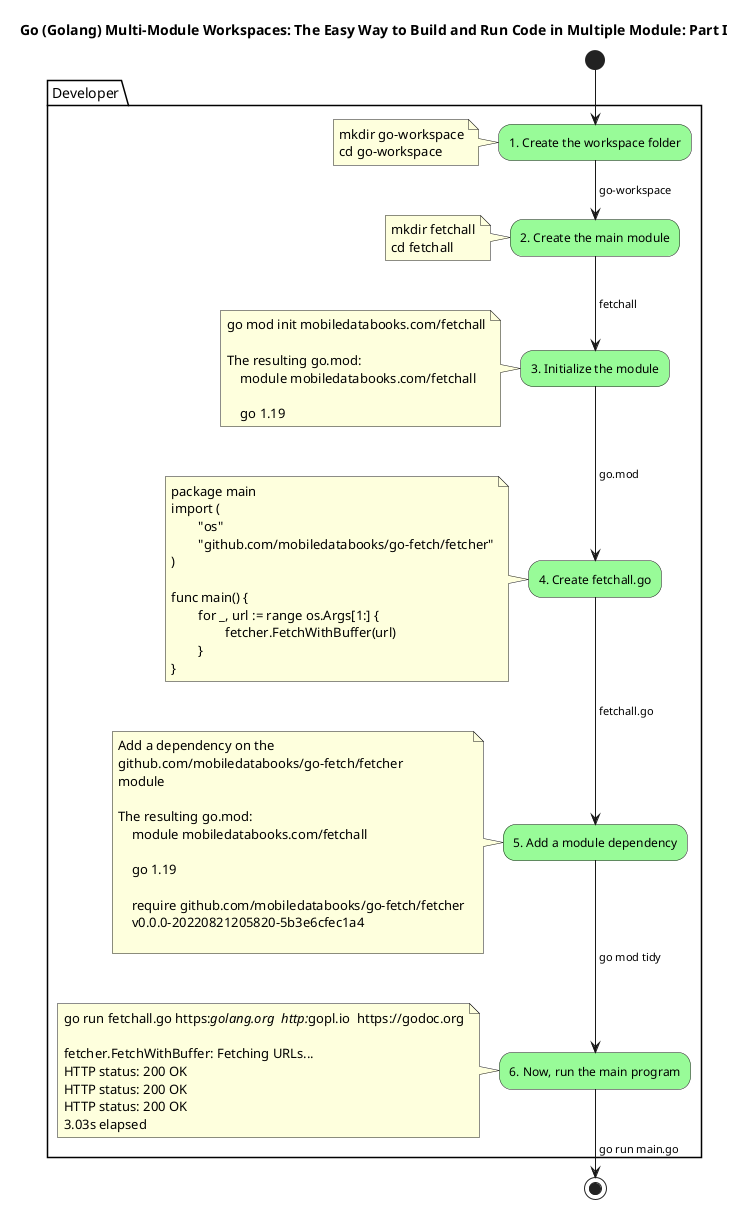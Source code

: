[plantuml]
----
@startuml
start

title Go (Golang) Multi-Module Workspaces: The Easy Way to Build and Run Code in Multiple Module: Part I

package "Developer" {
    #palegreen:1. Create the workspace folder;
    -> go-workspace;
    note left
        mkdir go-workspace
        cd go-workspace
    end note
    #palegreen:2. Create the main module;
    -> fetchall;
    note left
        mkdir fetchall
        cd fetchall
    end note
    #palegreen:3. Initialize the module;
    -> go.mod;
    note left
        go mod init mobiledatabooks.com/fetchall

        The resulting go.mod:
            module mobiledatabooks.com/fetchall

            go 1.19
    end note
    #palegreen:4. Create fetchall.go;
    -> fetchall.go;
    note left
package main
import (
	"os"
	"github.com/mobiledatabooks/go-fetch/fetcher"
)

func main() {
	for _, url := range os.Args[1:] {
		fetcher.FetchWithBuffer(url)
	}
}
    end note

    #palegreen:5. Add a module dependency;
    -> go mod tidy;
    note left
        Add a dependency on the 
        github.com/mobiledatabooks/go-fetch/fetcher 
        module

        The resulting go.mod:
            module mobiledatabooks.com/fetchall

            go 1.19

            require github.com/mobiledatabooks/go-fetch/fetcher 
            v0.0.0-20220821205820-5b3e6cfec1a4

    end note

    #palegreen:6. Now, run the main program;
    -> go run main.go;
    note left
go run fetchall.go \
https://golang.org  \
http://gopl.io  \
https://godoc.org

fetcher.FetchWithBuffer: Fetching URLs...
HTTP status: 200 OK
HTTP status: 200 OK
HTTP status: 200 OK
3.03s elapsed
    end note


}
stop
@enduml
----
